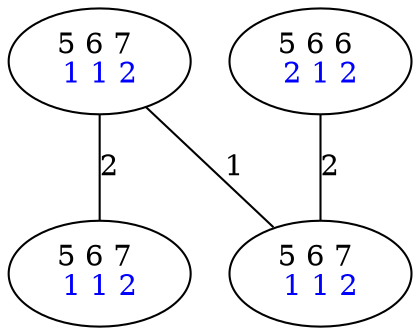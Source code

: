graph G {
	0 [label=<5 6 7 <BR/> <FONT COLOR="BLUE">1 1 2 </FONT>>];
	1 [label=<5 6 7 <BR/> <FONT COLOR="BLUE">1 1 2 </FONT>>];
	2 [label=<5 6 6 <BR/> <FONT COLOR="BLUE">2 1 2 </FONT>>];
	3 [label=<5 6 7 <BR/> <FONT COLOR="BLUE">1 1 2 </FONT>>];
	0 -- 1 [label="2"];
	0 -- 3 [label="1"];
	2 -- 3 [label="2"];
}